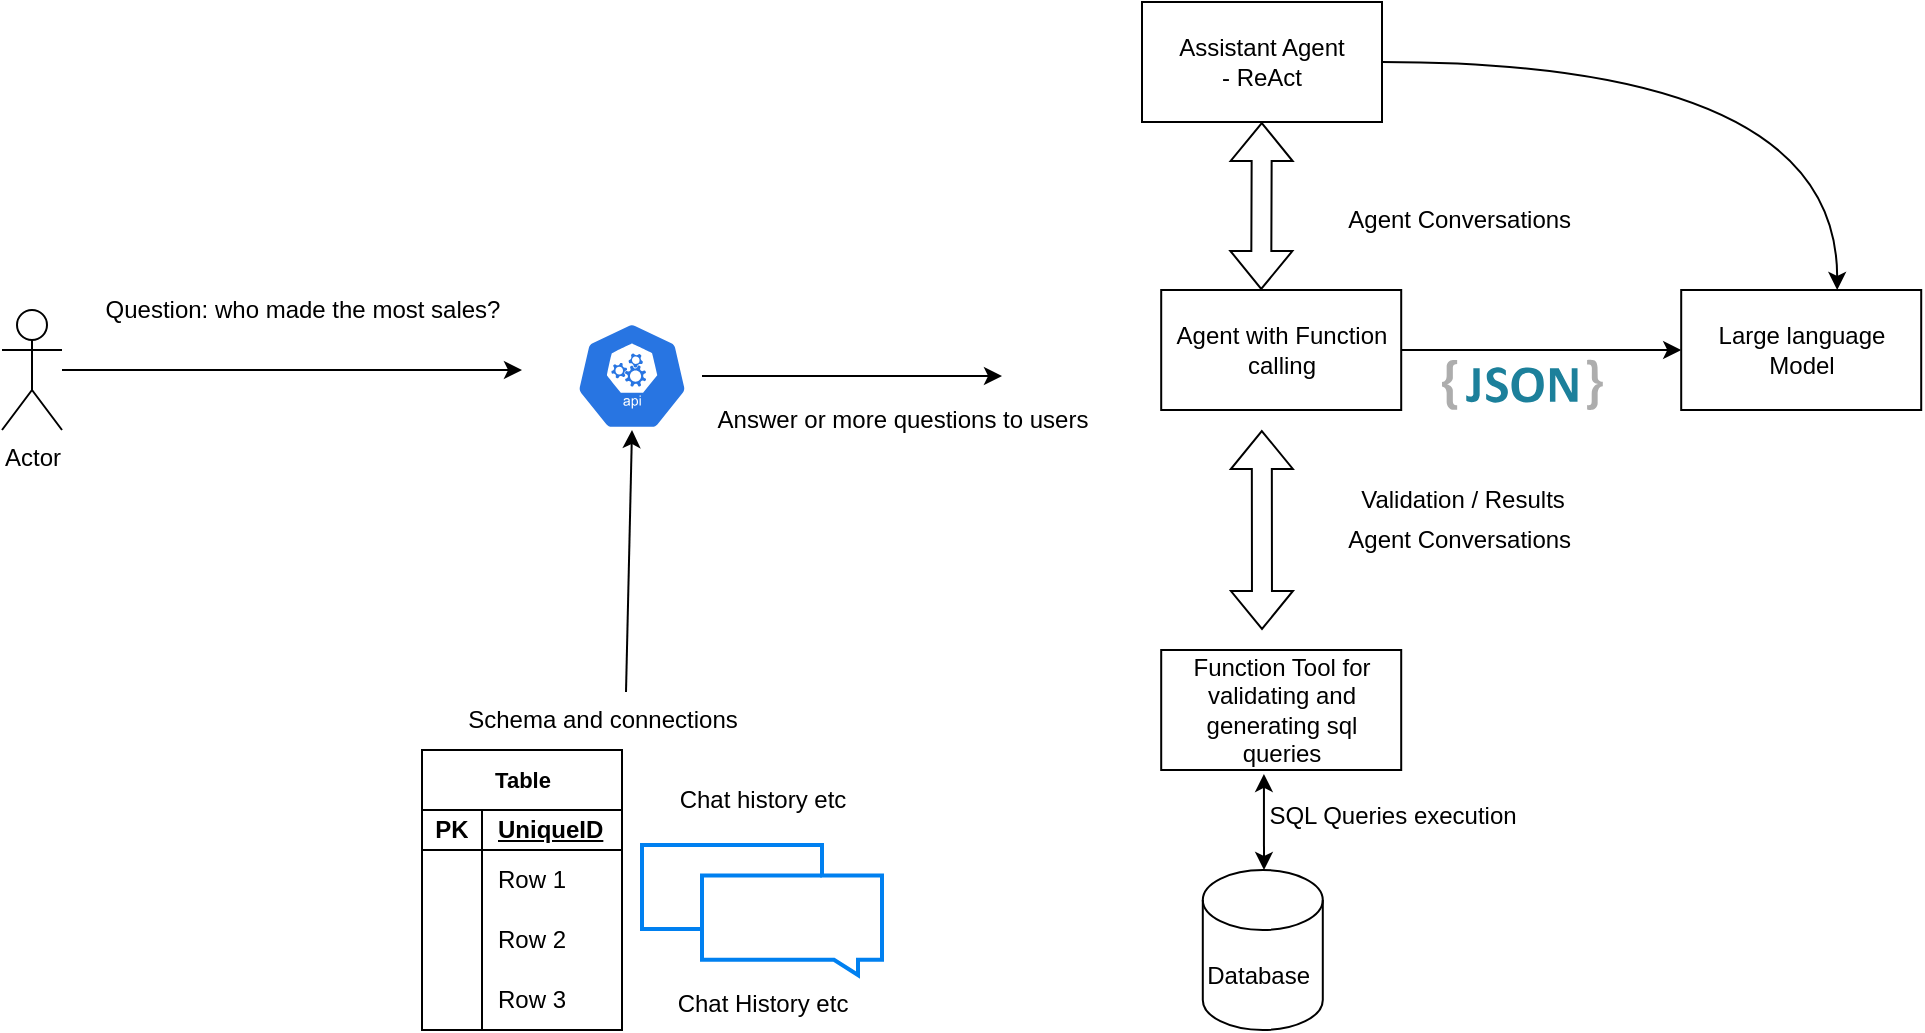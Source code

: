 <mxfile version="21.1.6" type="device">
  <diagram name="Page-1" id="1-ec2dESsWWrXBwvWCvU">
    <mxGraphModel dx="1194" dy="765" grid="1" gridSize="10" guides="1" tooltips="1" connect="1" arrows="1" fold="1" page="1" pageScale="1" pageWidth="850" pageHeight="1100" math="0" shadow="0">
      <root>
        <mxCell id="0" />
        <mxCell id="1" parent="0" />
        <mxCell id="stYlszOyVVaqpj8BLTk_-2" style="edgeStyle=orthogonalEdgeStyle;rounded=0;orthogonalLoop=1;jettySize=auto;html=1;" edge="1" parent="1" source="stYlszOyVVaqpj8BLTk_-1">
          <mxGeometry relative="1" as="geometry">
            <mxPoint x="340" y="350" as="targetPoint" />
          </mxGeometry>
        </mxCell>
        <mxCell id="stYlszOyVVaqpj8BLTk_-1" value="Actor" style="shape=umlActor;verticalLabelPosition=bottom;verticalAlign=top;html=1;outlineConnect=0;" vertex="1" parent="1">
          <mxGeometry x="80" y="320" width="30" height="60" as="geometry" />
        </mxCell>
        <mxCell id="stYlszOyVVaqpj8BLTk_-3" value="Question: who made the most sales?" style="text;html=1;align=center;verticalAlign=middle;resizable=0;points=[];autosize=1;strokeColor=none;fillColor=none;" vertex="1" parent="1">
          <mxGeometry x="120" y="305" width="220" height="30" as="geometry" />
        </mxCell>
        <mxCell id="stYlszOyVVaqpj8BLTk_-8" style="edgeStyle=orthogonalEdgeStyle;rounded=0;orthogonalLoop=1;jettySize=auto;html=1;" edge="1" parent="1" source="stYlszOyVVaqpj8BLTk_-4">
          <mxGeometry relative="1" as="geometry">
            <mxPoint x="580" y="353" as="targetPoint" />
          </mxGeometry>
        </mxCell>
        <mxCell id="stYlszOyVVaqpj8BLTk_-4" value="" style="sketch=0;html=1;dashed=0;whitespace=wrap;fillColor=#2875E2;strokeColor=#ffffff;points=[[0.005,0.63,0],[0.1,0.2,0],[0.9,0.2,0],[0.5,0,0],[0.995,0.63,0],[0.72,0.99,0],[0.5,1,0],[0.28,0.99,0]];verticalLabelPosition=bottom;align=center;verticalAlign=top;shape=mxgraph.kubernetes.icon;prIcon=api" vertex="1" parent="1">
          <mxGeometry x="360" y="326" width="70" height="54" as="geometry" />
        </mxCell>
        <mxCell id="stYlszOyVVaqpj8BLTk_-9" value="Large language Model" style="rounded=0;whiteSpace=wrap;html=1;" vertex="1" parent="1">
          <mxGeometry x="919.6" y="310" width="120" height="60" as="geometry" />
        </mxCell>
        <mxCell id="stYlszOyVVaqpj8BLTk_-11" style="edgeStyle=orthogonalEdgeStyle;orthogonalLoop=1;jettySize=auto;html=1;entryX=0.65;entryY=0;entryDx=0;entryDy=0;entryPerimeter=0;curved=1;" edge="1" parent="1" source="stYlszOyVVaqpj8BLTk_-10" target="stYlszOyVVaqpj8BLTk_-9">
          <mxGeometry relative="1" as="geometry" />
        </mxCell>
        <mxCell id="stYlszOyVVaqpj8BLTk_-10" value="Assistant Agent&lt;br&gt;- ReAct" style="rounded=0;whiteSpace=wrap;html=1;" vertex="1" parent="1">
          <mxGeometry x="650" y="166" width="120" height="60" as="geometry" />
        </mxCell>
        <mxCell id="stYlszOyVVaqpj8BLTk_-15" value="Table" style="shape=table;startSize=30;container=1;collapsible=1;childLayout=tableLayout;fixedRows=1;rowLines=0;fontStyle=1;align=center;resizeLast=1;html=1;fontSize=11;" vertex="1" parent="1">
          <mxGeometry x="290" y="540" width="100" height="140" as="geometry" />
        </mxCell>
        <mxCell id="stYlszOyVVaqpj8BLTk_-16" value="" style="shape=tableRow;horizontal=0;startSize=0;swimlaneHead=0;swimlaneBody=0;fillColor=none;collapsible=0;dropTarget=0;points=[[0,0.5],[1,0.5]];portConstraint=eastwest;top=0;left=0;right=0;bottom=1;" vertex="1" parent="stYlszOyVVaqpj8BLTk_-15">
          <mxGeometry y="30" width="100" height="20" as="geometry" />
        </mxCell>
        <mxCell id="stYlszOyVVaqpj8BLTk_-17" value="PK" style="shape=partialRectangle;connectable=0;fillColor=none;top=0;left=0;bottom=0;right=0;fontStyle=1;overflow=hidden;whiteSpace=wrap;html=1;" vertex="1" parent="stYlszOyVVaqpj8BLTk_-16">
          <mxGeometry width="30" height="20" as="geometry">
            <mxRectangle width="30" height="20" as="alternateBounds" />
          </mxGeometry>
        </mxCell>
        <mxCell id="stYlszOyVVaqpj8BLTk_-18" value="UniqueID" style="shape=partialRectangle;connectable=0;fillColor=none;top=0;left=0;bottom=0;right=0;align=left;spacingLeft=6;fontStyle=5;overflow=hidden;whiteSpace=wrap;html=1;" vertex="1" parent="stYlszOyVVaqpj8BLTk_-16">
          <mxGeometry x="30" width="70" height="20" as="geometry">
            <mxRectangle width="70" height="20" as="alternateBounds" />
          </mxGeometry>
        </mxCell>
        <mxCell id="stYlszOyVVaqpj8BLTk_-19" value="" style="shape=tableRow;horizontal=0;startSize=0;swimlaneHead=0;swimlaneBody=0;fillColor=none;collapsible=0;dropTarget=0;points=[[0,0.5],[1,0.5]];portConstraint=eastwest;top=0;left=0;right=0;bottom=0;" vertex="1" parent="stYlszOyVVaqpj8BLTk_-15">
          <mxGeometry y="50" width="100" height="30" as="geometry" />
        </mxCell>
        <mxCell id="stYlszOyVVaqpj8BLTk_-20" value="" style="shape=partialRectangle;connectable=0;fillColor=none;top=0;left=0;bottom=0;right=0;editable=1;overflow=hidden;whiteSpace=wrap;html=1;" vertex="1" parent="stYlszOyVVaqpj8BLTk_-19">
          <mxGeometry width="30" height="30" as="geometry">
            <mxRectangle width="30" height="30" as="alternateBounds" />
          </mxGeometry>
        </mxCell>
        <mxCell id="stYlszOyVVaqpj8BLTk_-21" value="Row 1" style="shape=partialRectangle;connectable=0;fillColor=none;top=0;left=0;bottom=0;right=0;align=left;spacingLeft=6;overflow=hidden;whiteSpace=wrap;html=1;" vertex="1" parent="stYlszOyVVaqpj8BLTk_-19">
          <mxGeometry x="30" width="70" height="30" as="geometry">
            <mxRectangle width="70" height="30" as="alternateBounds" />
          </mxGeometry>
        </mxCell>
        <mxCell id="stYlszOyVVaqpj8BLTk_-22" value="" style="shape=tableRow;horizontal=0;startSize=0;swimlaneHead=0;swimlaneBody=0;fillColor=none;collapsible=0;dropTarget=0;points=[[0,0.5],[1,0.5]];portConstraint=eastwest;top=0;left=0;right=0;bottom=0;" vertex="1" parent="stYlszOyVVaqpj8BLTk_-15">
          <mxGeometry y="80" width="100" height="30" as="geometry" />
        </mxCell>
        <mxCell id="stYlszOyVVaqpj8BLTk_-23" value="" style="shape=partialRectangle;connectable=0;fillColor=none;top=0;left=0;bottom=0;right=0;editable=1;overflow=hidden;whiteSpace=wrap;html=1;" vertex="1" parent="stYlszOyVVaqpj8BLTk_-22">
          <mxGeometry width="30" height="30" as="geometry">
            <mxRectangle width="30" height="30" as="alternateBounds" />
          </mxGeometry>
        </mxCell>
        <mxCell id="stYlszOyVVaqpj8BLTk_-24" value="Row 2" style="shape=partialRectangle;connectable=0;fillColor=none;top=0;left=0;bottom=0;right=0;align=left;spacingLeft=6;overflow=hidden;whiteSpace=wrap;html=1;" vertex="1" parent="stYlszOyVVaqpj8BLTk_-22">
          <mxGeometry x="30" width="70" height="30" as="geometry">
            <mxRectangle width="70" height="30" as="alternateBounds" />
          </mxGeometry>
        </mxCell>
        <mxCell id="stYlszOyVVaqpj8BLTk_-25" value="" style="shape=tableRow;horizontal=0;startSize=0;swimlaneHead=0;swimlaneBody=0;fillColor=none;collapsible=0;dropTarget=0;points=[[0,0.5],[1,0.5]];portConstraint=eastwest;top=0;left=0;right=0;bottom=0;" vertex="1" parent="stYlszOyVVaqpj8BLTk_-15">
          <mxGeometry y="110" width="100" height="30" as="geometry" />
        </mxCell>
        <mxCell id="stYlszOyVVaqpj8BLTk_-26" value="" style="shape=partialRectangle;connectable=0;fillColor=none;top=0;left=0;bottom=0;right=0;editable=1;overflow=hidden;whiteSpace=wrap;html=1;" vertex="1" parent="stYlszOyVVaqpj8BLTk_-25">
          <mxGeometry width="30" height="30" as="geometry">
            <mxRectangle width="30" height="30" as="alternateBounds" />
          </mxGeometry>
        </mxCell>
        <mxCell id="stYlszOyVVaqpj8BLTk_-27" value="Row 3" style="shape=partialRectangle;connectable=0;fillColor=none;top=0;left=0;bottom=0;right=0;align=left;spacingLeft=6;overflow=hidden;whiteSpace=wrap;html=1;" vertex="1" parent="stYlszOyVVaqpj8BLTk_-25">
          <mxGeometry x="30" width="70" height="30" as="geometry">
            <mxRectangle width="70" height="30" as="alternateBounds" />
          </mxGeometry>
        </mxCell>
        <mxCell id="stYlszOyVVaqpj8BLTk_-28" value="Chat History etc" style="html=1;verticalLabelPosition=bottom;align=center;labelBackgroundColor=#ffffff;verticalAlign=top;strokeWidth=2;strokeColor=#0080F0;shadow=0;dashed=0;shape=mxgraph.ios7.icons.messages;" vertex="1" parent="1">
          <mxGeometry x="400" y="587.5" width="120" height="65" as="geometry" />
        </mxCell>
        <mxCell id="stYlszOyVVaqpj8BLTk_-30" value="Schema and connections" style="text;html=1;align=center;verticalAlign=middle;resizable=0;points=[];autosize=1;strokeColor=none;fillColor=none;" vertex="1" parent="1">
          <mxGeometry x="300" y="510" width="160" height="30" as="geometry" />
        </mxCell>
        <mxCell id="stYlszOyVVaqpj8BLTk_-31" value="Chat history etc" style="text;html=1;align=center;verticalAlign=middle;resizable=0;points=[];autosize=1;strokeColor=none;fillColor=none;" vertex="1" parent="1">
          <mxGeometry x="405" y="550" width="110" height="30" as="geometry" />
        </mxCell>
        <mxCell id="stYlszOyVVaqpj8BLTk_-39" style="edgeStyle=orthogonalEdgeStyle;rounded=0;orthogonalLoop=1;jettySize=auto;html=1;entryX=0;entryY=0.5;entryDx=0;entryDy=0;" edge="1" parent="1" source="stYlszOyVVaqpj8BLTk_-32" target="stYlszOyVVaqpj8BLTk_-9">
          <mxGeometry relative="1" as="geometry" />
        </mxCell>
        <mxCell id="stYlszOyVVaqpj8BLTk_-32" value="Agent with Function calling" style="rounded=0;whiteSpace=wrap;html=1;" vertex="1" parent="1">
          <mxGeometry x="659.6" y="310" width="120" height="60" as="geometry" />
        </mxCell>
        <mxCell id="stYlszOyVVaqpj8BLTk_-34" value="Function Tool for validating and generating sql queries" style="rounded=0;whiteSpace=wrap;html=1;" vertex="1" parent="1">
          <mxGeometry x="659.6" y="490" width="120" height="60" as="geometry" />
        </mxCell>
        <mxCell id="stYlszOyVVaqpj8BLTk_-37" value="" style="dashed=0;outlineConnect=0;html=1;align=center;labelPosition=center;verticalLabelPosition=bottom;verticalAlign=top;shape=mxgraph.weblogos.json_2" vertex="1" parent="1">
          <mxGeometry x="800" y="344.8" width="80.4" height="25.2" as="geometry" />
        </mxCell>
        <mxCell id="stYlszOyVVaqpj8BLTk_-41" value="Validation / Results" style="text;html=1;align=center;verticalAlign=middle;resizable=0;points=[];autosize=1;strokeColor=none;fillColor=none;" vertex="1" parent="1">
          <mxGeometry x="745.4" y="400" width="130" height="30" as="geometry" />
        </mxCell>
        <mxCell id="stYlszOyVVaqpj8BLTk_-42" value="Agent Conversations&amp;nbsp;" style="text;html=1;align=center;verticalAlign=middle;resizable=0;points=[];autosize=1;strokeColor=none;fillColor=none;" vertex="1" parent="1">
          <mxGeometry x="740.4" y="260" width="140" height="30" as="geometry" />
        </mxCell>
        <mxCell id="stYlszOyVVaqpj8BLTk_-44" value="" style="shape=flexArrow;endArrow=classic;startArrow=classic;html=1;rounded=0;" edge="1" parent="1" target="stYlszOyVVaqpj8BLTk_-10">
          <mxGeometry width="100" height="100" relative="1" as="geometry">
            <mxPoint x="709.6" y="310" as="sourcePoint" />
            <mxPoint x="809.6" y="210" as="targetPoint" />
          </mxGeometry>
        </mxCell>
        <mxCell id="stYlszOyVVaqpj8BLTk_-46" value="" style="shape=flexArrow;endArrow=classic;startArrow=classic;html=1;rounded=0;" edge="1" parent="1">
          <mxGeometry width="100" height="100" relative="1" as="geometry">
            <mxPoint x="710" y="480" as="sourcePoint" />
            <mxPoint x="709.9" y="380" as="targetPoint" />
          </mxGeometry>
        </mxCell>
        <mxCell id="stYlszOyVVaqpj8BLTk_-47" value="Database&amp;nbsp;" style="shape=cylinder3;whiteSpace=wrap;html=1;boundedLbl=1;backgroundOutline=1;size=15;" vertex="1" parent="1">
          <mxGeometry x="680.4" y="600" width="60" height="80" as="geometry" />
        </mxCell>
        <mxCell id="stYlszOyVVaqpj8BLTk_-48" value="" style="endArrow=classic;startArrow=classic;html=1;rounded=0;entryX=0.428;entryY=1.033;entryDx=0;entryDy=0;entryPerimeter=0;" edge="1" parent="1" target="stYlszOyVVaqpj8BLTk_-34">
          <mxGeometry width="50" height="50" relative="1" as="geometry">
            <mxPoint x="711" y="600" as="sourcePoint" />
            <mxPoint x="710" y="590" as="targetPoint" />
          </mxGeometry>
        </mxCell>
        <mxCell id="stYlszOyVVaqpj8BLTk_-49" value="Answer or more questions to users" style="text;html=1;align=center;verticalAlign=middle;resizable=0;points=[];autosize=1;strokeColor=none;fillColor=none;" vertex="1" parent="1">
          <mxGeometry x="425" y="360" width="210" height="30" as="geometry" />
        </mxCell>
        <mxCell id="stYlszOyVVaqpj8BLTk_-50" value="Agent Conversations&amp;nbsp;" style="text;html=1;align=center;verticalAlign=middle;resizable=0;points=[];autosize=1;strokeColor=none;fillColor=none;" vertex="1" parent="1">
          <mxGeometry x="740.4" y="420" width="140" height="30" as="geometry" />
        </mxCell>
        <mxCell id="stYlszOyVVaqpj8BLTk_-51" value="SQL Queries execution" style="text;html=1;align=center;verticalAlign=middle;resizable=0;points=[];autosize=1;strokeColor=none;fillColor=none;" vertex="1" parent="1">
          <mxGeometry x="700" y="557.5" width="150" height="30" as="geometry" />
        </mxCell>
        <mxCell id="stYlszOyVVaqpj8BLTk_-53" value="" style="endArrow=classic;html=1;rounded=0;entryX=0.5;entryY=1;entryDx=0;entryDy=0;entryPerimeter=0;exitX=0.575;exitY=0.033;exitDx=0;exitDy=0;exitPerimeter=0;" edge="1" parent="1" source="stYlszOyVVaqpj8BLTk_-30" target="stYlszOyVVaqpj8BLTk_-4">
          <mxGeometry width="50" height="50" relative="1" as="geometry">
            <mxPoint x="390" y="510" as="sourcePoint" />
            <mxPoint x="440" y="460" as="targetPoint" />
          </mxGeometry>
        </mxCell>
      </root>
    </mxGraphModel>
  </diagram>
</mxfile>
